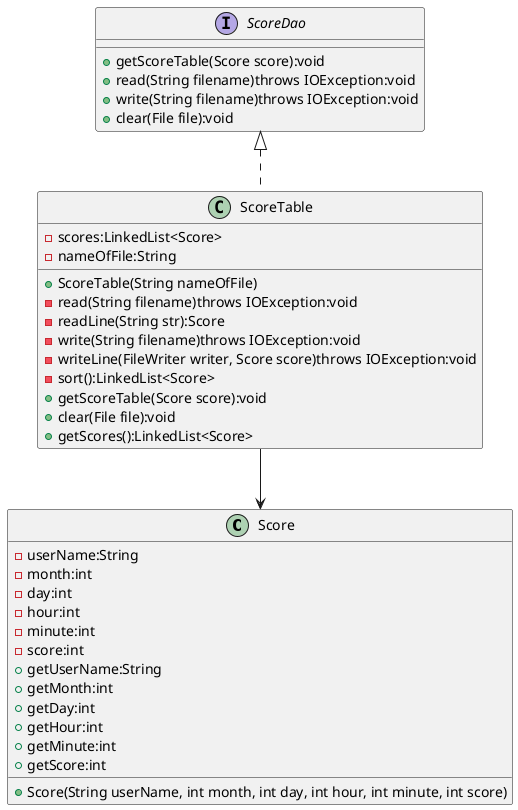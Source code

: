 @startuml
'https://plantuml.com/class-diagram

class Score{
    -userName:String
    -month:int
    -day:int
    -hour:int
    -minute:int
    -score:int
    +Score(String userName, int month, int day, int hour, int minute, int score)
    +getUserName:String
    +getMonth:int
    +getDay:int
    +getHour:int
    +getMinute:int
    +getScore:int
}

class ScoreTable{
    -scores:LinkedList<Score>
    -nameOfFile:String
    +ScoreTable(String nameOfFile)
    -read(String filename)throws IOException:void
    -readLine(String str):Score
    -write(String filename)throws IOException:void
    -writeLine(FileWriter writer, Score score)throws IOException:void
    -sort():LinkedList<Score>
    +getScoreTable(Score score):void
    +clear(File file):void
    +getScores():LinkedList<Score>
}

interface ScoreDao
{
    + getScoreTable(Score score):void
    + read(String filename)throws IOException:void
    + write(String filename)throws IOException:void
    + clear(File file):void
}

ScoreDao <|.. ScoreTable
ScoreTable -down-> Score
@enduml